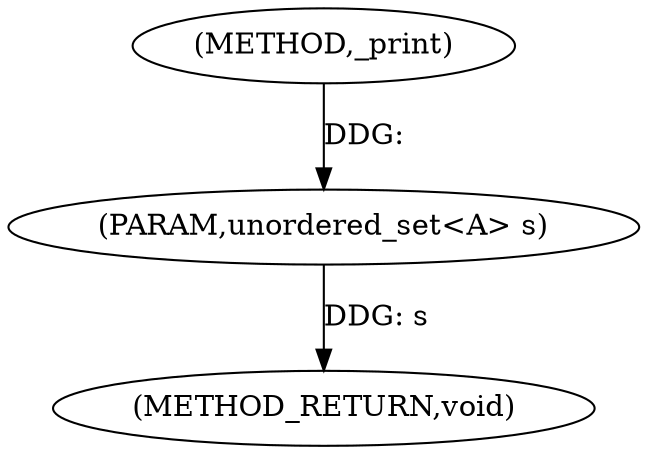 digraph "_print" {  
"1000266" [label = "(METHOD,_print)" ]
"1000269" [label = "(METHOD_RETURN,void)" ]
"1000267" [label = "(PARAM,unordered_set<A> s)" ]
  "1000267" -> "1000269"  [ label = "DDG: s"] 
  "1000266" -> "1000267"  [ label = "DDG: "] 
}
